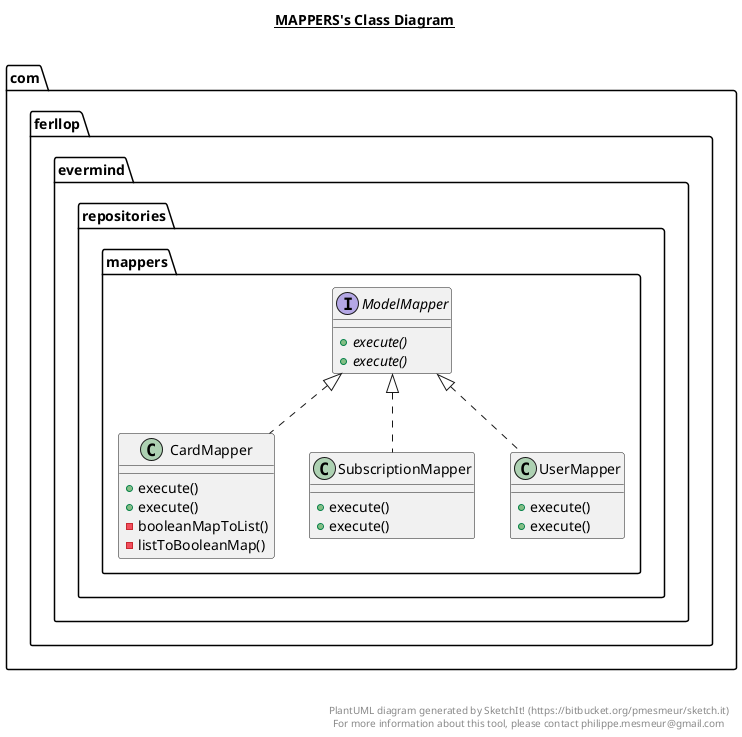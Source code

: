@startuml

title __MAPPERS's Class Diagram__\n

  namespace com.ferllop.evermind {
    namespace repositories {
      namespace mappers {
        class com.ferllop.evermind.repositories.mappers.CardMapper {
            + execute()
            + execute()
            - booleanMapToList()
            - listToBooleanMap()
        }
      }
    }
  }
  

  namespace com.ferllop.evermind {
    namespace repositories {
      namespace mappers {
        interface com.ferllop.evermind.repositories.mappers.ModelMapper {
            {abstract} + execute()
            {abstract} + execute()
        }
      }
    }
  }
  

  namespace com.ferllop.evermind {
    namespace repositories {
      namespace mappers {
        class com.ferllop.evermind.repositories.mappers.SubscriptionMapper {
            + execute()
            + execute()
        }
      }
    }
  }
  

  namespace com.ferllop.evermind {
    namespace repositories {
      namespace mappers {
        class com.ferllop.evermind.repositories.mappers.UserMapper {
            + execute()
            + execute()
        }
      }
    }
  }
  

  com.ferllop.evermind.repositories.mappers.CardMapper .up.|> com.ferllop.evermind.repositories.mappers.ModelMapper
  com.ferllop.evermind.repositories.mappers.SubscriptionMapper .up.|> com.ferllop.evermind.repositories.mappers.ModelMapper
  com.ferllop.evermind.repositories.mappers.UserMapper .up.|> com.ferllop.evermind.repositories.mappers.ModelMapper


right footer


PlantUML diagram generated by SketchIt! (https://bitbucket.org/pmesmeur/sketch.it)
For more information about this tool, please contact philippe.mesmeur@gmail.com
endfooter

@enduml
